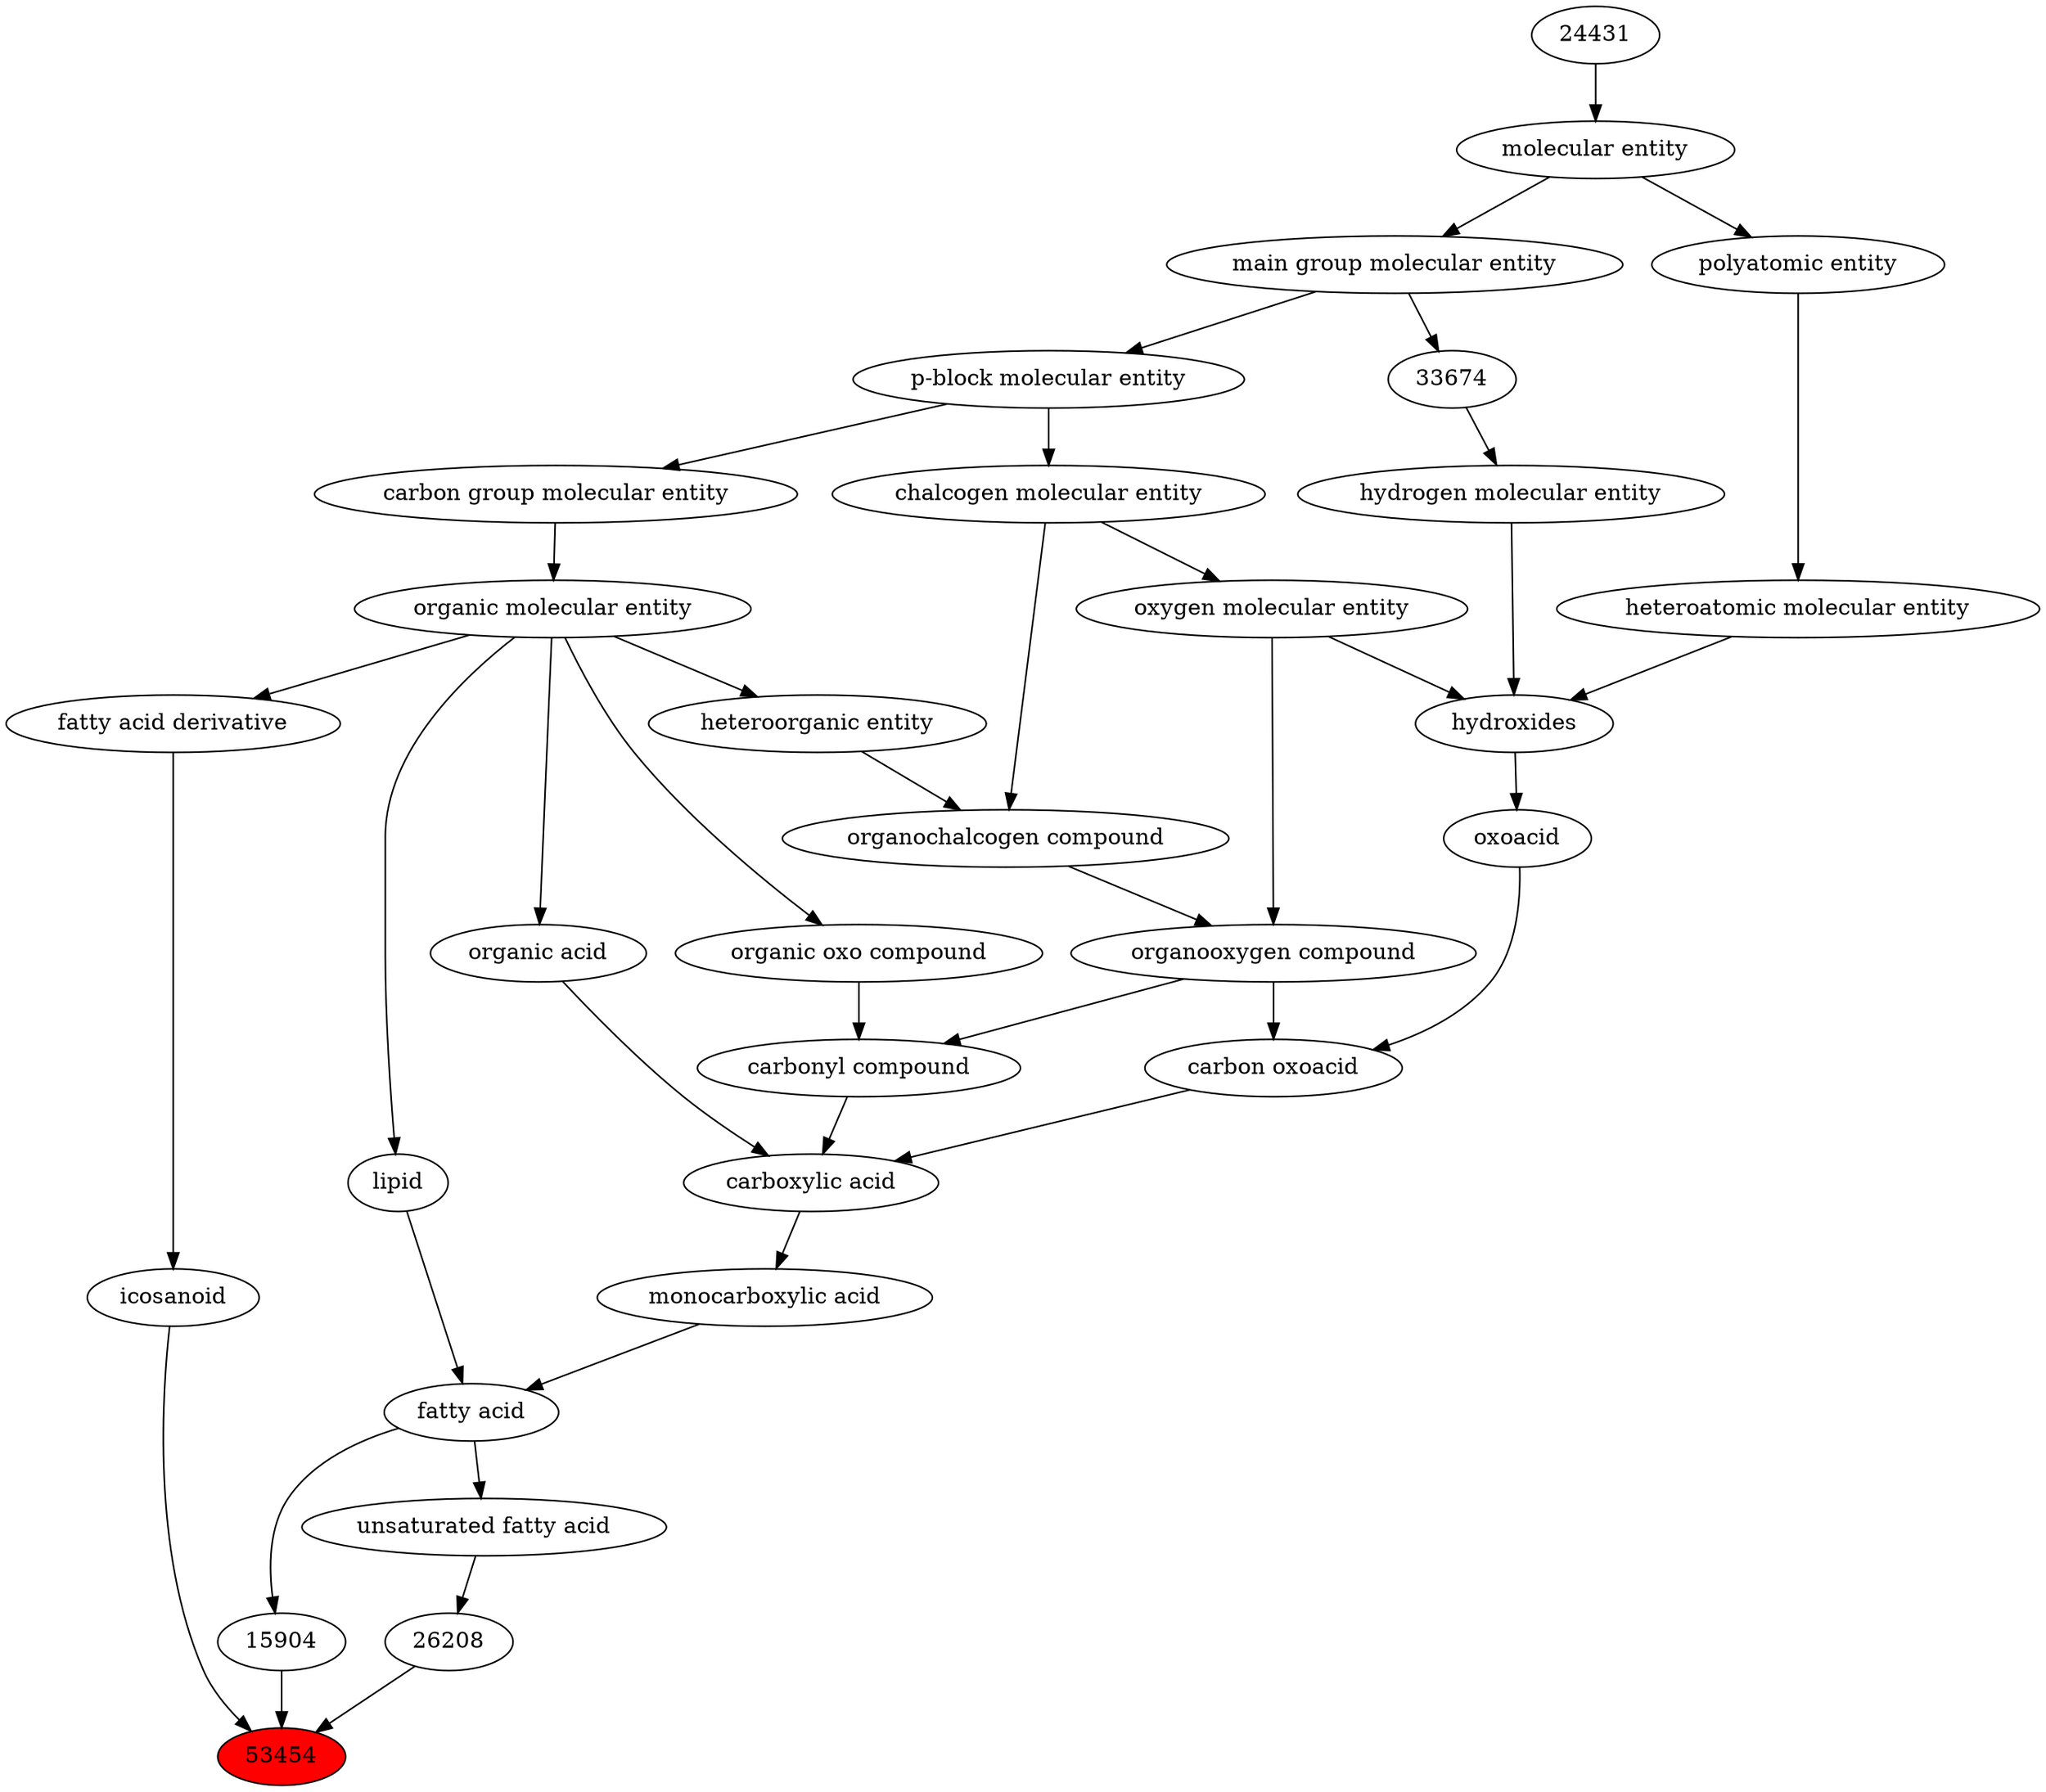 digraph tree{ 
53454 [label="53454" fillcolor=red style=filled]
26208 -> 53454
23899 -> 53454
15904 -> 53454
26208 [label="26208"]
27208 -> 26208
23899 [label="icosanoid"]
61697 -> 23899
15904 [label="15904"]
35366 -> 15904
27208 [label="unsaturated fatty acid"]
35366 -> 27208
61697 [label="fatty acid derivative"]
50860 -> 61697
35366 [label="fatty acid"]
25384 -> 35366
18059 -> 35366
50860 [label="organic molecular entity"]
33582 -> 50860
25384 [label="monocarboxylic acid"]
33575 -> 25384
18059 [label="lipid"]
50860 -> 18059
33582 [label="carbon group molecular entity"]
33675 -> 33582
33575 [label="carboxylic acid"]
36586 -> 33575
35605 -> 33575
64709 -> 33575
33675 [label="p-block molecular entity"]
33579 -> 33675
36586 [label="carbonyl compound"]
36587 -> 36586
36963 -> 36586
35605 [label="carbon oxoacid"]
24833 -> 35605
36963 -> 35605
64709 [label="organic acid"]
50860 -> 64709
33579 [label="main group molecular entity"]
23367 -> 33579
36587 [label="organic oxo compound"]
50860 -> 36587
36963 [label="organooxygen compound"]
36962 -> 36963
25806 -> 36963
24833 [label="oxoacid"]
24651 -> 24833
23367 [label="molecular entity"]
24431 -> 23367
36962 [label="organochalcogen compound"]
33285 -> 36962
33304 -> 36962
25806 [label="oxygen molecular entity"]
33304 -> 25806
24651 [label="hydroxides"]
25806 -> 24651
33608 -> 24651
37577 -> 24651
24431 [label="24431"]
33285 [label="heteroorganic entity"]
50860 -> 33285
33304 [label="chalcogen molecular entity"]
33675 -> 33304
33608 [label="hydrogen molecular entity"]
33674 -> 33608
37577 [label="heteroatomic molecular entity"]
36357 -> 37577
33674 [label="33674"]
33579 -> 33674
36357 [label="polyatomic entity"]
23367 -> 36357
}